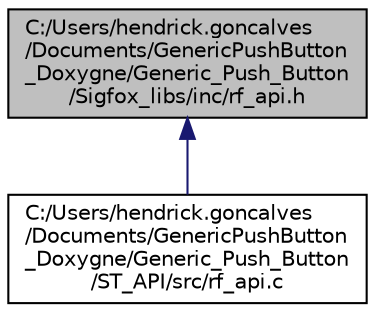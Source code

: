 digraph "C:/Users/hendrick.goncalves/Documents/GenericPushButton_Doxygne/Generic_Push_Button/Sigfox_libs/inc/rf_api.h"
{
 // LATEX_PDF_SIZE
  edge [fontname="Helvetica",fontsize="10",labelfontname="Helvetica",labelfontsize="10"];
  node [fontname="Helvetica",fontsize="10",shape=record];
  Node1 [label="C:/Users/hendrick.goncalves\l/Documents/GenericPushButton\l_Doxygne/Generic_Push_Button\l/Sigfox_libs/inc/rf_api.h",height=0.2,width=0.4,color="black", fillcolor="grey75", style="filled", fontcolor="black",tooltip="Sigfox manufacturer functions."];
  Node1 -> Node2 [dir="back",color="midnightblue",fontsize="10",style="solid",fontname="Helvetica"];
  Node2 [label="C:/Users/hendrick.goncalves\l/Documents/GenericPushButton\l_Doxygne/Generic_Push_Button\l/ST_API/src/rf_api.c",height=0.2,width=0.4,color="black", fillcolor="white", style="filled",URL="$rf__api_8c.html",tooltip=" "];
}
